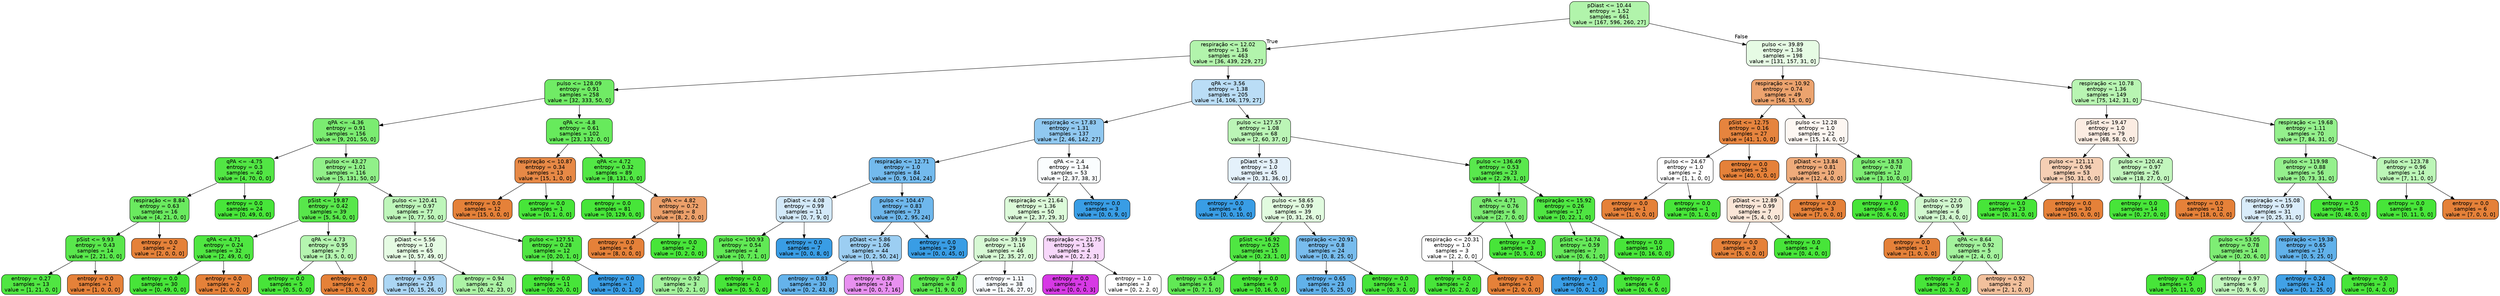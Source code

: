 digraph Tree {
node [shape=box, style="filled, rounded", color="black", fontname="helvetica"] ;
edge [fontname="helvetica"] ;
0 [label="pDiast <= 10.44\nentropy = 1.52\nsamples = 661\nvalue = [167, 596, 260, 27]", fillcolor="#b1f4ab"] ;
1 [label="respiração <= 12.02\nentropy = 1.36\nsamples = 463\nvalue = [36, 439, 229, 27]", fillcolor="#b2f4ac"] ;
0 -> 1 [labeldistance=2.5, labelangle=45, headlabel="True"] ;
2 [label="pulso <= 128.09\nentropy = 0.91\nsamples = 258\nvalue = [32, 333, 50, 0]", fillcolor="#70eb65"] ;
1 -> 2 ;
3 [label="qPA <= -4.36\nentropy = 0.91\nsamples = 156\nvalue = [9, 201, 50, 0]", fillcolor="#7bec71"] ;
2 -> 3 ;
4 [label="qPA <= -4.75\nentropy = 0.3\nsamples = 40\nvalue = [4, 70, 0, 0]", fillcolor="#52e644"] ;
3 -> 4 ;
5 [label="respiração <= 8.84\nentropy = 0.63\nsamples = 16\nvalue = [4, 21, 0, 0]", fillcolor="#6aea5f"] ;
4 -> 5 ;
6 [label="pSist <= 9.93\nentropy = 0.43\nsamples = 14\nvalue = [2, 21, 0, 0]", fillcolor="#59e74c"] ;
5 -> 6 ;
7 [label="entropy = 0.27\nsamples = 13\nvalue = [1, 21, 0, 0]", fillcolor="#50e642"] ;
6 -> 7 ;
8 [label="entropy = 0.0\nsamples = 1\nvalue = [1, 0, 0, 0]", fillcolor="#e58139"] ;
6 -> 8 ;
9 [label="entropy = 0.0\nsamples = 2\nvalue = [2, 0, 0, 0]", fillcolor="#e58139"] ;
5 -> 9 ;
10 [label="entropy = 0.0\nsamples = 24\nvalue = [0, 49, 0, 0]", fillcolor="#47e539"] ;
4 -> 10 ;
11 [label="pulso <= 43.27\nentropy = 1.01\nsamples = 116\nvalue = [5, 131, 50, 0]", fillcolor="#91f089"] ;
3 -> 11 ;
12 [label="pSist <= 19.87\nentropy = 0.42\nsamples = 39\nvalue = [5, 54, 0, 0]", fillcolor="#58e74b"] ;
11 -> 12 ;
13 [label="qPA <= 4.71\nentropy = 0.24\nsamples = 32\nvalue = [2, 49, 0, 0]", fillcolor="#4fe641"] ;
12 -> 13 ;
14 [label="entropy = 0.0\nsamples = 30\nvalue = [0, 49, 0, 0]", fillcolor="#47e539"] ;
13 -> 14 ;
15 [label="entropy = 0.0\nsamples = 2\nvalue = [2, 0, 0, 0]", fillcolor="#e58139"] ;
13 -> 15 ;
16 [label="qPA <= 4.73\nentropy = 0.95\nsamples = 7\nvalue = [3, 5, 0, 0]", fillcolor="#b5f5b0"] ;
12 -> 16 ;
17 [label="entropy = 0.0\nsamples = 5\nvalue = [0, 5, 0, 0]", fillcolor="#47e539"] ;
16 -> 17 ;
18 [label="entropy = 0.0\nsamples = 2\nvalue = [3, 0, 0, 0]", fillcolor="#e58139"] ;
16 -> 18 ;
19 [label="pulso <= 120.41\nentropy = 0.97\nsamples = 77\nvalue = [0, 77, 50, 0]", fillcolor="#bef6ba"] ;
11 -> 19 ;
20 [label="pDiast <= 5.56\nentropy = 1.0\nsamples = 65\nvalue = [0, 57, 49, 0]", fillcolor="#e5fbe3"] ;
19 -> 20 ;
21 [label="entropy = 0.95\nsamples = 23\nvalue = [0, 15, 26, 0]", fillcolor="#abd6f4"] ;
20 -> 21 ;
22 [label="entropy = 0.94\nsamples = 42\nvalue = [0, 42, 23, 0]", fillcolor="#acf3a5"] ;
20 -> 22 ;
23 [label="pulso <= 127.51\nentropy = 0.28\nsamples = 12\nvalue = [0, 20, 1, 0]", fillcolor="#50e643"] ;
19 -> 23 ;
24 [label="entropy = 0.0\nsamples = 11\nvalue = [0, 20, 0, 0]", fillcolor="#47e539"] ;
23 -> 24 ;
25 [label="entropy = 0.0\nsamples = 1\nvalue = [0, 0, 1, 0]", fillcolor="#399de5"] ;
23 -> 25 ;
26 [label="qPA <= -4.8\nentropy = 0.61\nsamples = 102\nvalue = [23, 132, 0, 0]", fillcolor="#67ea5c"] ;
2 -> 26 ;
27 [label="respiração <= 10.87\nentropy = 0.34\nsamples = 13\nvalue = [15, 1, 0, 0]", fillcolor="#e78946"] ;
26 -> 27 ;
28 [label="entropy = 0.0\nsamples = 12\nvalue = [15, 0, 0, 0]", fillcolor="#e58139"] ;
27 -> 28 ;
29 [label="entropy = 0.0\nsamples = 1\nvalue = [0, 1, 0, 0]", fillcolor="#47e539"] ;
27 -> 29 ;
30 [label="qPA <= 4.72\nentropy = 0.32\nsamples = 89\nvalue = [8, 131, 0, 0]", fillcolor="#52e745"] ;
26 -> 30 ;
31 [label="entropy = 0.0\nsamples = 81\nvalue = [0, 129, 0, 0]", fillcolor="#47e539"] ;
30 -> 31 ;
32 [label="qPA <= 4.82\nentropy = 0.72\nsamples = 8\nvalue = [8, 2, 0, 0]", fillcolor="#eca06a"] ;
30 -> 32 ;
33 [label="entropy = 0.0\nsamples = 6\nvalue = [8, 0, 0, 0]", fillcolor="#e58139"] ;
32 -> 33 ;
34 [label="entropy = 0.0\nsamples = 2\nvalue = [0, 2, 0, 0]", fillcolor="#47e539"] ;
32 -> 34 ;
35 [label="qPA <= 3.56\nentropy = 1.38\nsamples = 205\nvalue = [4, 106, 179, 27]", fillcolor="#baddf6"] ;
1 -> 35 ;
36 [label="respiração <= 17.83\nentropy = 1.31\nsamples = 137\nvalue = [2, 46, 142, 27]", fillcolor="#90c8f0"] ;
35 -> 36 ;
37 [label="respiração <= 12.71\nentropy = 1.0\nsamples = 84\nvalue = [0, 9, 104, 24]", fillcolor="#73baed"] ;
36 -> 37 ;
38 [label="pDiast <= 4.08\nentropy = 0.99\nsamples = 11\nvalue = [0, 7, 9, 0]", fillcolor="#d3e9f9"] ;
37 -> 38 ;
39 [label="pulso <= 100.93\nentropy = 0.54\nsamples = 4\nvalue = [0, 7, 1, 0]", fillcolor="#61e955"] ;
38 -> 39 ;
40 [label="entropy = 0.92\nsamples = 3\nvalue = [0, 2, 1, 0]", fillcolor="#a3f29c"] ;
39 -> 40 ;
41 [label="entropy = 0.0\nsamples = 1\nvalue = [0, 5, 0, 0]", fillcolor="#47e539"] ;
39 -> 41 ;
42 [label="entropy = 0.0\nsamples = 7\nvalue = [0, 0, 8, 0]", fillcolor="#399de5"] ;
38 -> 42 ;
43 [label="pulso <= 104.47\nentropy = 0.83\nsamples = 73\nvalue = [0, 2, 95, 24]", fillcolor="#6eb7ec"] ;
37 -> 43 ;
44 [label="pDiast <= 5.86\nentropy = 1.06\nsamples = 44\nvalue = [0, 2, 50, 24]", fillcolor="#9ccef2"] ;
43 -> 44 ;
45 [label="entropy = 0.83\nsamples = 30\nvalue = [0, 2, 43, 8]", fillcolor="#65b3eb"] ;
44 -> 45 ;
46 [label="entropy = 0.89\nsamples = 14\nvalue = [0, 0, 7, 16]", fillcolor="#e890f0"] ;
44 -> 46 ;
47 [label="entropy = 0.0\nsamples = 29\nvalue = [0, 0, 45, 0]", fillcolor="#399de5"] ;
43 -> 47 ;
48 [label="qPA <= 2.4\nentropy = 1.34\nsamples = 53\nvalue = [2, 37, 38, 3]", fillcolor="#fafdfe"] ;
36 -> 48 ;
49 [label="respiração <= 21.64\nentropy = 1.36\nsamples = 50\nvalue = [2, 37, 29, 3]", fillcolor="#dcfad9"] ;
48 -> 49 ;
50 [label="pulso <= 39.19\nentropy = 1.16\nsamples = 46\nvalue = [2, 35, 27, 0]", fillcolor="#d7f9d4"] ;
49 -> 50 ;
51 [label="entropy = 0.47\nsamples = 8\nvalue = [1, 9, 0, 0]", fillcolor="#5be84f"] ;
50 -> 51 ;
52 [label="entropy = 1.11\nsamples = 38\nvalue = [1, 26, 27, 0]", fillcolor="#f8fbfe"] ;
50 -> 52 ;
53 [label="respiração <= 21.75\nentropy = 1.56\nsamples = 4\nvalue = [0, 2, 2, 3]", fillcolor="#f7d7fa"] ;
49 -> 53 ;
54 [label="entropy = 0.0\nsamples = 1\nvalue = [0, 0, 0, 3]", fillcolor="#d739e5"] ;
53 -> 54 ;
55 [label="entropy = 1.0\nsamples = 3\nvalue = [0, 2, 2, 0]", fillcolor="#ffffff"] ;
53 -> 55 ;
56 [label="entropy = 0.0\nsamples = 3\nvalue = [0, 0, 9, 0]", fillcolor="#399de5"] ;
48 -> 56 ;
57 [label="pulso <= 127.57\nentropy = 1.08\nsamples = 68\nvalue = [2, 60, 37, 0]", fillcolor="#bbf5b6"] ;
35 -> 57 ;
58 [label="pDiast <= 5.3\nentropy = 1.0\nsamples = 45\nvalue = [0, 31, 36, 0]", fillcolor="#e4f1fb"] ;
57 -> 58 ;
59 [label="entropy = 0.0\nsamples = 6\nvalue = [0, 0, 10, 0]", fillcolor="#399de5"] ;
58 -> 59 ;
60 [label="pulso <= 58.65\nentropy = 0.99\nsamples = 39\nvalue = [0, 31, 26, 0]", fillcolor="#e1fbdf"] ;
58 -> 60 ;
61 [label="pSist <= 16.92\nentropy = 0.25\nsamples = 15\nvalue = [0, 23, 1, 0]", fillcolor="#4fe642"] ;
60 -> 61 ;
62 [label="entropy = 0.54\nsamples = 6\nvalue = [0, 7, 1, 0]", fillcolor="#61e955"] ;
61 -> 62 ;
63 [label="entropy = 0.0\nsamples = 9\nvalue = [0, 16, 0, 0]", fillcolor="#47e539"] ;
61 -> 63 ;
64 [label="respiração <= 20.91\nentropy = 0.8\nsamples = 24\nvalue = [0, 8, 25, 0]", fillcolor="#78bced"] ;
60 -> 64 ;
65 [label="entropy = 0.65\nsamples = 23\nvalue = [0, 5, 25, 0]", fillcolor="#61b1ea"] ;
64 -> 65 ;
66 [label="entropy = 0.0\nsamples = 1\nvalue = [0, 3, 0, 0]", fillcolor="#47e539"] ;
64 -> 66 ;
67 [label="pulso <= 136.49\nentropy = 0.53\nsamples = 23\nvalue = [2, 29, 1, 0]", fillcolor="#59e84d"] ;
57 -> 67 ;
68 [label="qPA <= 4.71\nentropy = 0.76\nsamples = 6\nvalue = [2, 7, 0, 0]", fillcolor="#7cec72"] ;
67 -> 68 ;
69 [label="respiração <= 20.31\nentropy = 1.0\nsamples = 3\nvalue = [2, 2, 0, 0]", fillcolor="#ffffff"] ;
68 -> 69 ;
70 [label="entropy = 0.0\nsamples = 2\nvalue = [0, 2, 0, 0]", fillcolor="#47e539"] ;
69 -> 70 ;
71 [label="entropy = 0.0\nsamples = 1\nvalue = [2, 0, 0, 0]", fillcolor="#e58139"] ;
69 -> 71 ;
72 [label="entropy = 0.0\nsamples = 3\nvalue = [0, 5, 0, 0]", fillcolor="#47e539"] ;
68 -> 72 ;
73 [label="respiração <= 15.92\nentropy = 0.26\nsamples = 17\nvalue = [0, 22, 1, 0]", fillcolor="#4fe642"] ;
67 -> 73 ;
74 [label="pSist <= 14.74\nentropy = 0.59\nsamples = 7\nvalue = [0, 6, 1, 0]", fillcolor="#66e95a"] ;
73 -> 74 ;
75 [label="entropy = 0.0\nsamples = 1\nvalue = [0, 0, 1, 0]", fillcolor="#399de5"] ;
74 -> 75 ;
76 [label="entropy = 0.0\nsamples = 6\nvalue = [0, 6, 0, 0]", fillcolor="#47e539"] ;
74 -> 76 ;
77 [label="entropy = 0.0\nsamples = 10\nvalue = [0, 16, 0, 0]", fillcolor="#47e539"] ;
73 -> 77 ;
78 [label="pulso <= 39.89\nentropy = 1.36\nsamples = 198\nvalue = [131, 157, 31, 0]", fillcolor="#e6fbe4"] ;
0 -> 78 [labeldistance=2.5, labelangle=-45, headlabel="False"] ;
79 [label="respiração <= 10.92\nentropy = 0.74\nsamples = 49\nvalue = [56, 15, 0, 0]", fillcolor="#eca36e"] ;
78 -> 79 ;
80 [label="pSist <= 12.75\nentropy = 0.16\nsamples = 27\nvalue = [41, 1, 0, 0]", fillcolor="#e6843e"] ;
79 -> 80 ;
81 [label="pulso <= 24.67\nentropy = 1.0\nsamples = 2\nvalue = [1, 1, 0, 0]", fillcolor="#ffffff"] ;
80 -> 81 ;
82 [label="entropy = 0.0\nsamples = 1\nvalue = [1, 0, 0, 0]", fillcolor="#e58139"] ;
81 -> 82 ;
83 [label="entropy = 0.0\nsamples = 1\nvalue = [0, 1, 0, 0]", fillcolor="#47e539"] ;
81 -> 83 ;
84 [label="entropy = 0.0\nsamples = 25\nvalue = [40, 0, 0, 0]", fillcolor="#e58139"] ;
80 -> 84 ;
85 [label="pulso <= 12.28\nentropy = 1.0\nsamples = 22\nvalue = [15, 14, 0, 0]", fillcolor="#fdf7f2"] ;
79 -> 85 ;
86 [label="pDiast <= 13.84\nentropy = 0.81\nsamples = 10\nvalue = [12, 4, 0, 0]", fillcolor="#eeab7b"] ;
85 -> 86 ;
87 [label="pDiast <= 12.89\nentropy = 0.99\nsamples = 7\nvalue = [5, 4, 0, 0]", fillcolor="#fae6d7"] ;
86 -> 87 ;
88 [label="entropy = 0.0\nsamples = 3\nvalue = [5, 0, 0, 0]", fillcolor="#e58139"] ;
87 -> 88 ;
89 [label="entropy = 0.0\nsamples = 4\nvalue = [0, 4, 0, 0]", fillcolor="#47e539"] ;
87 -> 89 ;
90 [label="entropy = 0.0\nsamples = 3\nvalue = [7, 0, 0, 0]", fillcolor="#e58139"] ;
86 -> 90 ;
91 [label="pulso <= 18.53\nentropy = 0.78\nsamples = 12\nvalue = [3, 10, 0, 0]", fillcolor="#7eed74"] ;
85 -> 91 ;
92 [label="entropy = 0.0\nsamples = 6\nvalue = [0, 6, 0, 0]", fillcolor="#47e539"] ;
91 -> 92 ;
93 [label="pulso <= 22.0\nentropy = 0.99\nsamples = 6\nvalue = [3, 4, 0, 0]", fillcolor="#d1f8ce"] ;
91 -> 93 ;
94 [label="entropy = 0.0\nsamples = 1\nvalue = [1, 0, 0, 0]", fillcolor="#e58139"] ;
93 -> 94 ;
95 [label="qPA <= 8.64\nentropy = 0.92\nsamples = 5\nvalue = [2, 4, 0, 0]", fillcolor="#a3f29c"] ;
93 -> 95 ;
96 [label="entropy = 0.0\nsamples = 3\nvalue = [0, 3, 0, 0]", fillcolor="#47e539"] ;
95 -> 96 ;
97 [label="entropy = 0.92\nsamples = 2\nvalue = [2, 1, 0, 0]", fillcolor="#f2c09c"] ;
95 -> 97 ;
98 [label="respiração <= 10.78\nentropy = 1.36\nsamples = 149\nvalue = [75, 142, 31, 0]", fillcolor="#b8f5b2"] ;
78 -> 98 ;
99 [label="pSist <= 19.47\nentropy = 1.0\nsamples = 79\nvalue = [68, 58, 0, 0]", fillcolor="#fbece2"] ;
98 -> 99 ;
100 [label="pulso <= 121.11\nentropy = 0.96\nsamples = 53\nvalue = [50, 31, 0, 0]", fillcolor="#f5cfb4"] ;
99 -> 100 ;
101 [label="entropy = 0.0\nsamples = 23\nvalue = [0, 31, 0, 0]", fillcolor="#47e539"] ;
100 -> 101 ;
102 [label="entropy = 0.0\nsamples = 30\nvalue = [50, 0, 0, 0]", fillcolor="#e58139"] ;
100 -> 102 ;
103 [label="pulso <= 120.42\nentropy = 0.97\nsamples = 26\nvalue = [18, 27, 0, 0]", fillcolor="#c2f6bd"] ;
99 -> 103 ;
104 [label="entropy = 0.0\nsamples = 14\nvalue = [0, 27, 0, 0]", fillcolor="#47e539"] ;
103 -> 104 ;
105 [label="entropy = 0.0\nsamples = 12\nvalue = [18, 0, 0, 0]", fillcolor="#e58139"] ;
103 -> 105 ;
106 [label="respiração <= 19.68\nentropy = 1.11\nsamples = 70\nvalue = [7, 84, 31, 0]", fillcolor="#94f08c"] ;
98 -> 106 ;
107 [label="pulso <= 119.98\nentropy = 0.88\nsamples = 56\nvalue = [0, 73, 31, 0]", fillcolor="#95f08d"] ;
106 -> 107 ;
108 [label="respiração <= 15.08\nentropy = 0.99\nsamples = 31\nvalue = [0, 25, 31, 0]", fillcolor="#d9ecfa"] ;
107 -> 108 ;
109 [label="pulso <= 53.05\nentropy = 0.78\nsamples = 14\nvalue = [0, 20, 6, 0]", fillcolor="#7eed74"] ;
108 -> 109 ;
110 [label="entropy = 0.0\nsamples = 5\nvalue = [0, 11, 0, 0]", fillcolor="#47e539"] ;
109 -> 110 ;
111 [label="entropy = 0.97\nsamples = 9\nvalue = [0, 9, 6, 0]", fillcolor="#c2f6bd"] ;
109 -> 111 ;
112 [label="respiração <= 19.38\nentropy = 0.65\nsamples = 17\nvalue = [0, 5, 25, 0]", fillcolor="#61b1ea"] ;
108 -> 112 ;
113 [label="entropy = 0.24\nsamples = 14\nvalue = [0, 1, 25, 0]", fillcolor="#41a1e6"] ;
112 -> 113 ;
114 [label="entropy = 0.0\nsamples = 3\nvalue = [0, 4, 0, 0]", fillcolor="#47e539"] ;
112 -> 114 ;
115 [label="entropy = 0.0\nsamples = 25\nvalue = [0, 48, 0, 0]", fillcolor="#47e539"] ;
107 -> 115 ;
116 [label="pulso <= 123.78\nentropy = 0.96\nsamples = 14\nvalue = [7, 11, 0, 0]", fillcolor="#bcf6b7"] ;
106 -> 116 ;
117 [label="entropy = 0.0\nsamples = 8\nvalue = [0, 11, 0, 0]", fillcolor="#47e539"] ;
116 -> 117 ;
118 [label="entropy = 0.0\nsamples = 6\nvalue = [7, 0, 0, 0]", fillcolor="#e58139"] ;
116 -> 118 ;
}